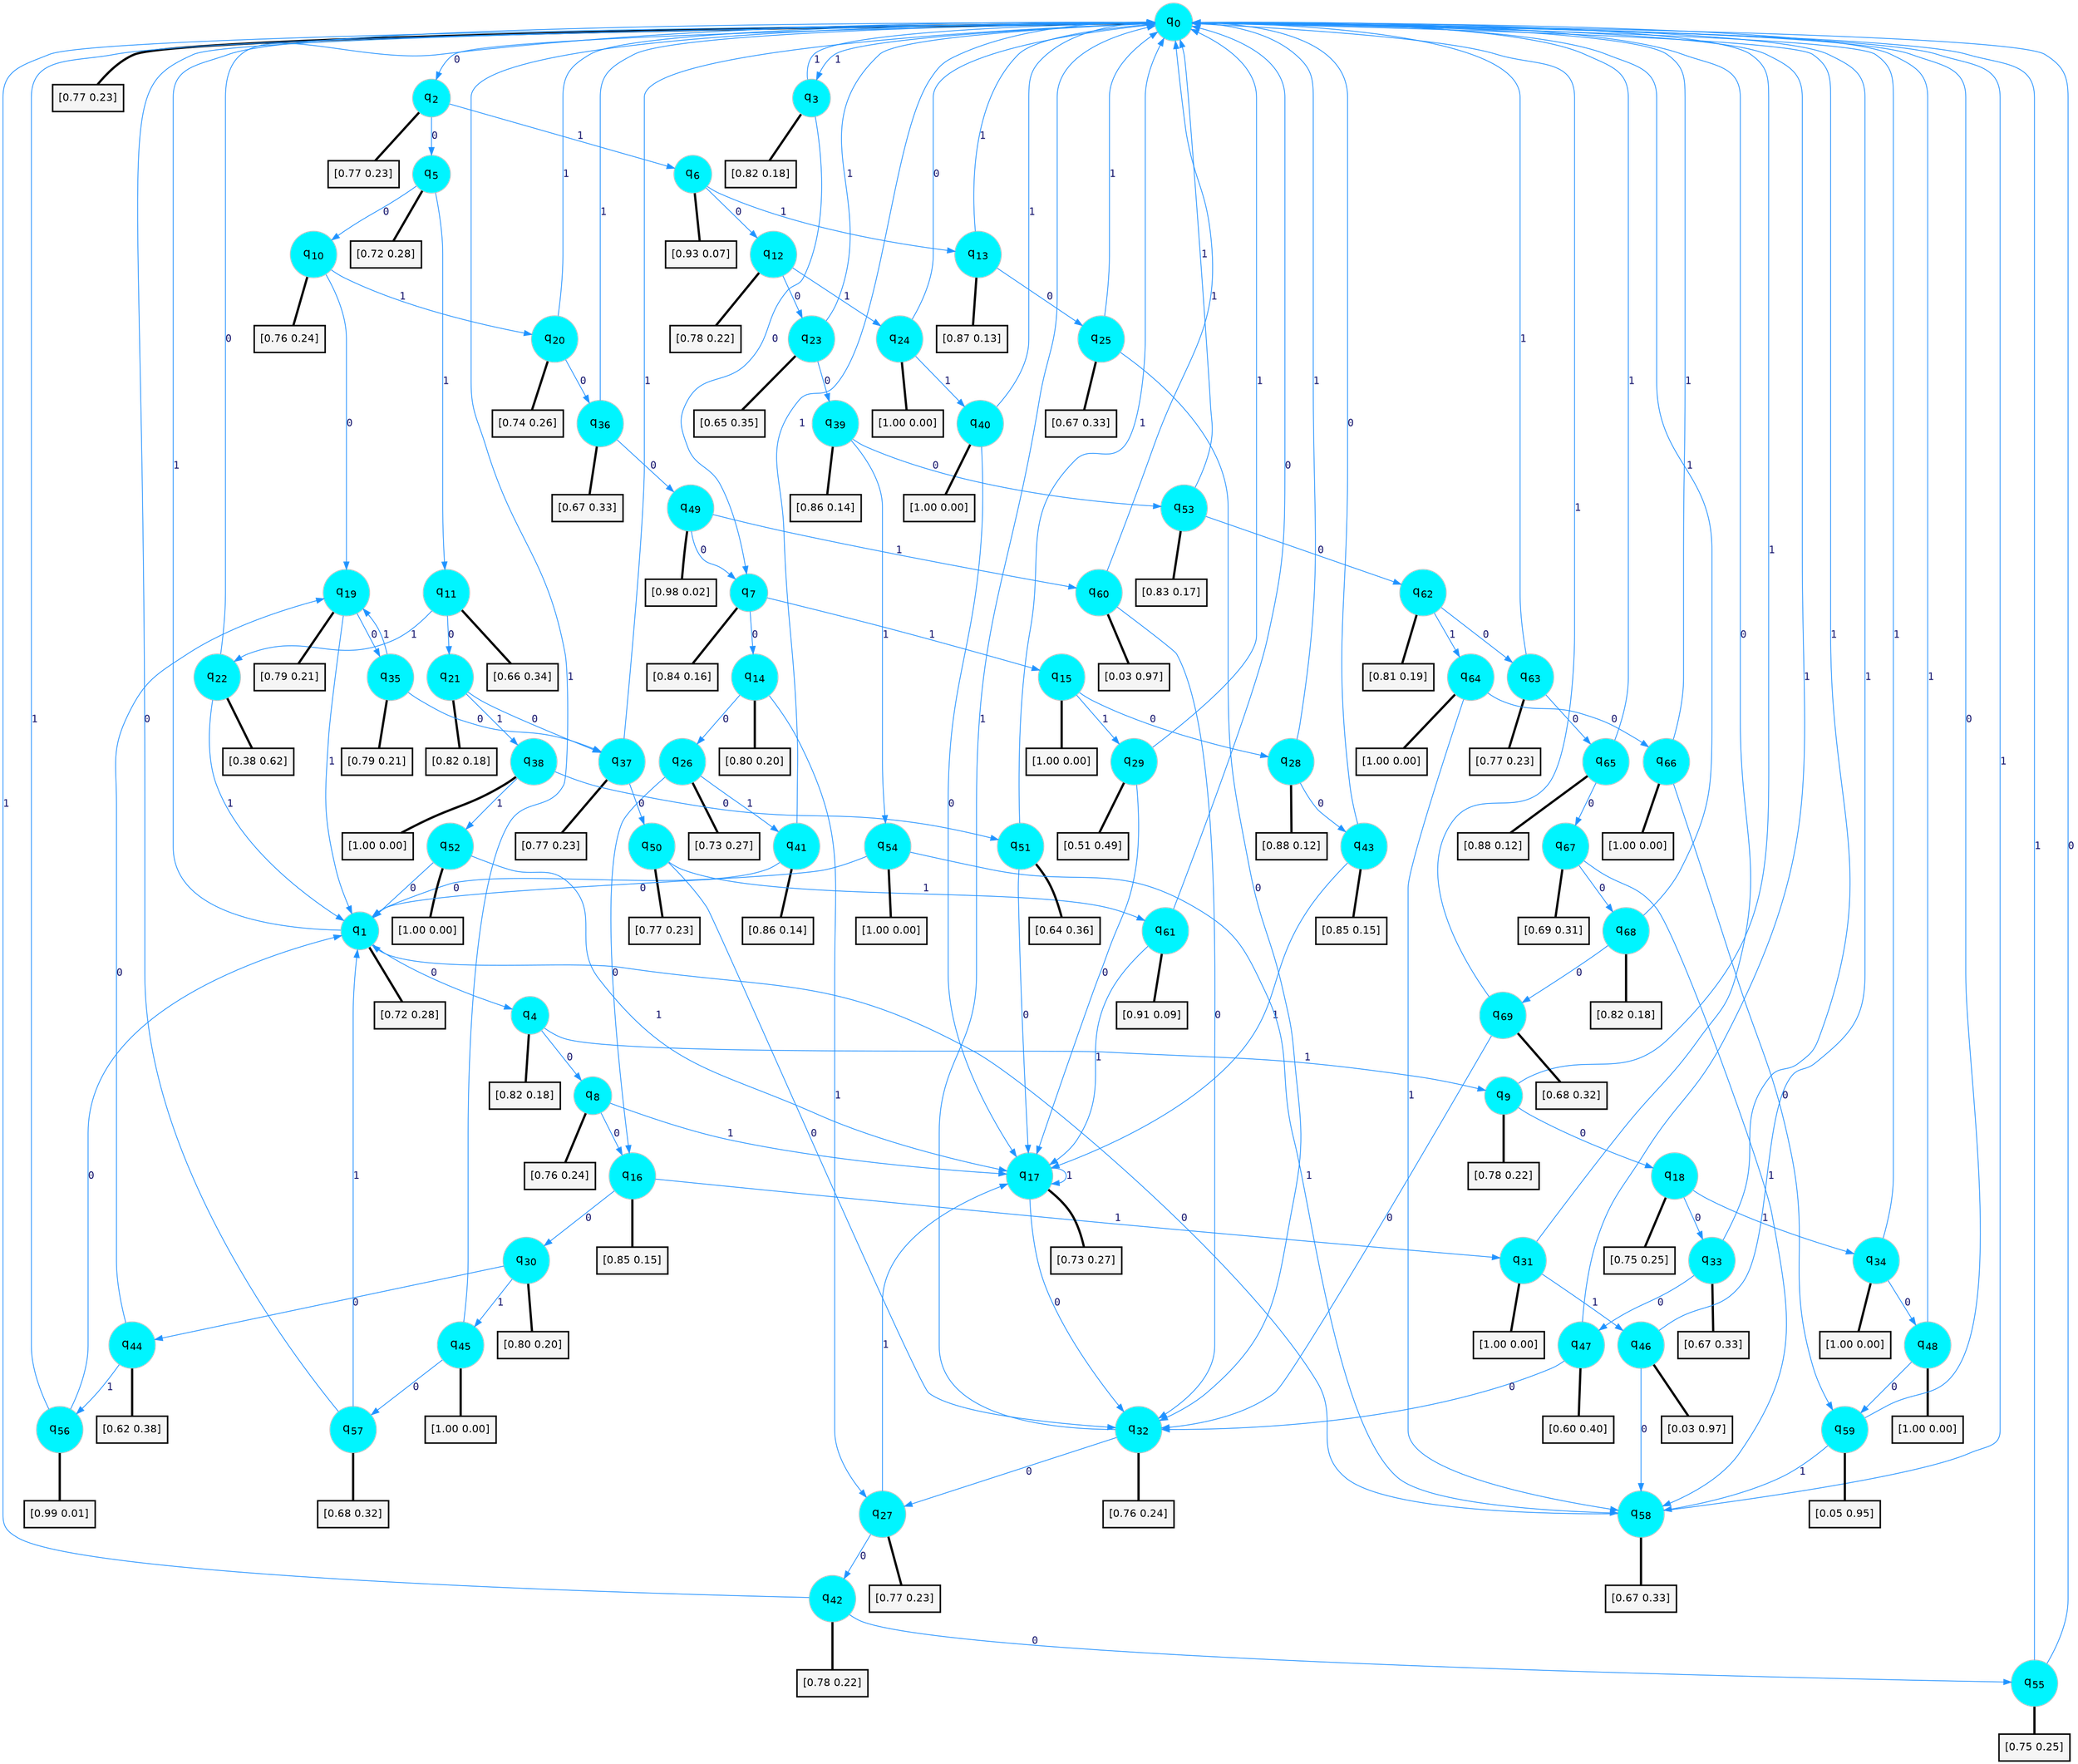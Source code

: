digraph G {
graph [
bgcolor=transparent, dpi=300, rankdir=TD, size="40,25"];
node [
color=gray, fillcolor=turquoise1, fontcolor=black, fontname=Helvetica, fontsize=16, fontweight=bold, shape=circle, style=filled];
edge [
arrowsize=1, color=dodgerblue1, fontcolor=midnightblue, fontname=courier, fontweight=bold, penwidth=1, style=solid, weight=20];
0[label=<q<SUB>0</SUB>>];
1[label=<q<SUB>1</SUB>>];
2[label=<q<SUB>2</SUB>>];
3[label=<q<SUB>3</SUB>>];
4[label=<q<SUB>4</SUB>>];
5[label=<q<SUB>5</SUB>>];
6[label=<q<SUB>6</SUB>>];
7[label=<q<SUB>7</SUB>>];
8[label=<q<SUB>8</SUB>>];
9[label=<q<SUB>9</SUB>>];
10[label=<q<SUB>10</SUB>>];
11[label=<q<SUB>11</SUB>>];
12[label=<q<SUB>12</SUB>>];
13[label=<q<SUB>13</SUB>>];
14[label=<q<SUB>14</SUB>>];
15[label=<q<SUB>15</SUB>>];
16[label=<q<SUB>16</SUB>>];
17[label=<q<SUB>17</SUB>>];
18[label=<q<SUB>18</SUB>>];
19[label=<q<SUB>19</SUB>>];
20[label=<q<SUB>20</SUB>>];
21[label=<q<SUB>21</SUB>>];
22[label=<q<SUB>22</SUB>>];
23[label=<q<SUB>23</SUB>>];
24[label=<q<SUB>24</SUB>>];
25[label=<q<SUB>25</SUB>>];
26[label=<q<SUB>26</SUB>>];
27[label=<q<SUB>27</SUB>>];
28[label=<q<SUB>28</SUB>>];
29[label=<q<SUB>29</SUB>>];
30[label=<q<SUB>30</SUB>>];
31[label=<q<SUB>31</SUB>>];
32[label=<q<SUB>32</SUB>>];
33[label=<q<SUB>33</SUB>>];
34[label=<q<SUB>34</SUB>>];
35[label=<q<SUB>35</SUB>>];
36[label=<q<SUB>36</SUB>>];
37[label=<q<SUB>37</SUB>>];
38[label=<q<SUB>38</SUB>>];
39[label=<q<SUB>39</SUB>>];
40[label=<q<SUB>40</SUB>>];
41[label=<q<SUB>41</SUB>>];
42[label=<q<SUB>42</SUB>>];
43[label=<q<SUB>43</SUB>>];
44[label=<q<SUB>44</SUB>>];
45[label=<q<SUB>45</SUB>>];
46[label=<q<SUB>46</SUB>>];
47[label=<q<SUB>47</SUB>>];
48[label=<q<SUB>48</SUB>>];
49[label=<q<SUB>49</SUB>>];
50[label=<q<SUB>50</SUB>>];
51[label=<q<SUB>51</SUB>>];
52[label=<q<SUB>52</SUB>>];
53[label=<q<SUB>53</SUB>>];
54[label=<q<SUB>54</SUB>>];
55[label=<q<SUB>55</SUB>>];
56[label=<q<SUB>56</SUB>>];
57[label=<q<SUB>57</SUB>>];
58[label=<q<SUB>58</SUB>>];
59[label=<q<SUB>59</SUB>>];
60[label=<q<SUB>60</SUB>>];
61[label=<q<SUB>61</SUB>>];
62[label=<q<SUB>62</SUB>>];
63[label=<q<SUB>63</SUB>>];
64[label=<q<SUB>64</SUB>>];
65[label=<q<SUB>65</SUB>>];
66[label=<q<SUB>66</SUB>>];
67[label=<q<SUB>67</SUB>>];
68[label=<q<SUB>68</SUB>>];
69[label=<q<SUB>69</SUB>>];
70[label="[0.77 0.23]", shape=box,fontcolor=black, fontname=Helvetica, fontsize=14, penwidth=2, fillcolor=whitesmoke,color=black];
71[label="[0.72 0.28]", shape=box,fontcolor=black, fontname=Helvetica, fontsize=14, penwidth=2, fillcolor=whitesmoke,color=black];
72[label="[0.77 0.23]", shape=box,fontcolor=black, fontname=Helvetica, fontsize=14, penwidth=2, fillcolor=whitesmoke,color=black];
73[label="[0.82 0.18]", shape=box,fontcolor=black, fontname=Helvetica, fontsize=14, penwidth=2, fillcolor=whitesmoke,color=black];
74[label="[0.82 0.18]", shape=box,fontcolor=black, fontname=Helvetica, fontsize=14, penwidth=2, fillcolor=whitesmoke,color=black];
75[label="[0.72 0.28]", shape=box,fontcolor=black, fontname=Helvetica, fontsize=14, penwidth=2, fillcolor=whitesmoke,color=black];
76[label="[0.93 0.07]", shape=box,fontcolor=black, fontname=Helvetica, fontsize=14, penwidth=2, fillcolor=whitesmoke,color=black];
77[label="[0.84 0.16]", shape=box,fontcolor=black, fontname=Helvetica, fontsize=14, penwidth=2, fillcolor=whitesmoke,color=black];
78[label="[0.76 0.24]", shape=box,fontcolor=black, fontname=Helvetica, fontsize=14, penwidth=2, fillcolor=whitesmoke,color=black];
79[label="[0.78 0.22]", shape=box,fontcolor=black, fontname=Helvetica, fontsize=14, penwidth=2, fillcolor=whitesmoke,color=black];
80[label="[0.76 0.24]", shape=box,fontcolor=black, fontname=Helvetica, fontsize=14, penwidth=2, fillcolor=whitesmoke,color=black];
81[label="[0.66 0.34]", shape=box,fontcolor=black, fontname=Helvetica, fontsize=14, penwidth=2, fillcolor=whitesmoke,color=black];
82[label="[0.78 0.22]", shape=box,fontcolor=black, fontname=Helvetica, fontsize=14, penwidth=2, fillcolor=whitesmoke,color=black];
83[label="[0.87 0.13]", shape=box,fontcolor=black, fontname=Helvetica, fontsize=14, penwidth=2, fillcolor=whitesmoke,color=black];
84[label="[0.80 0.20]", shape=box,fontcolor=black, fontname=Helvetica, fontsize=14, penwidth=2, fillcolor=whitesmoke,color=black];
85[label="[1.00 0.00]", shape=box,fontcolor=black, fontname=Helvetica, fontsize=14, penwidth=2, fillcolor=whitesmoke,color=black];
86[label="[0.85 0.15]", shape=box,fontcolor=black, fontname=Helvetica, fontsize=14, penwidth=2, fillcolor=whitesmoke,color=black];
87[label="[0.73 0.27]", shape=box,fontcolor=black, fontname=Helvetica, fontsize=14, penwidth=2, fillcolor=whitesmoke,color=black];
88[label="[0.75 0.25]", shape=box,fontcolor=black, fontname=Helvetica, fontsize=14, penwidth=2, fillcolor=whitesmoke,color=black];
89[label="[0.79 0.21]", shape=box,fontcolor=black, fontname=Helvetica, fontsize=14, penwidth=2, fillcolor=whitesmoke,color=black];
90[label="[0.74 0.26]", shape=box,fontcolor=black, fontname=Helvetica, fontsize=14, penwidth=2, fillcolor=whitesmoke,color=black];
91[label="[0.82 0.18]", shape=box,fontcolor=black, fontname=Helvetica, fontsize=14, penwidth=2, fillcolor=whitesmoke,color=black];
92[label="[0.38 0.62]", shape=box,fontcolor=black, fontname=Helvetica, fontsize=14, penwidth=2, fillcolor=whitesmoke,color=black];
93[label="[0.65 0.35]", shape=box,fontcolor=black, fontname=Helvetica, fontsize=14, penwidth=2, fillcolor=whitesmoke,color=black];
94[label="[1.00 0.00]", shape=box,fontcolor=black, fontname=Helvetica, fontsize=14, penwidth=2, fillcolor=whitesmoke,color=black];
95[label="[0.67 0.33]", shape=box,fontcolor=black, fontname=Helvetica, fontsize=14, penwidth=2, fillcolor=whitesmoke,color=black];
96[label="[0.73 0.27]", shape=box,fontcolor=black, fontname=Helvetica, fontsize=14, penwidth=2, fillcolor=whitesmoke,color=black];
97[label="[0.77 0.23]", shape=box,fontcolor=black, fontname=Helvetica, fontsize=14, penwidth=2, fillcolor=whitesmoke,color=black];
98[label="[0.88 0.12]", shape=box,fontcolor=black, fontname=Helvetica, fontsize=14, penwidth=2, fillcolor=whitesmoke,color=black];
99[label="[0.51 0.49]", shape=box,fontcolor=black, fontname=Helvetica, fontsize=14, penwidth=2, fillcolor=whitesmoke,color=black];
100[label="[0.80 0.20]", shape=box,fontcolor=black, fontname=Helvetica, fontsize=14, penwidth=2, fillcolor=whitesmoke,color=black];
101[label="[1.00 0.00]", shape=box,fontcolor=black, fontname=Helvetica, fontsize=14, penwidth=2, fillcolor=whitesmoke,color=black];
102[label="[0.76 0.24]", shape=box,fontcolor=black, fontname=Helvetica, fontsize=14, penwidth=2, fillcolor=whitesmoke,color=black];
103[label="[0.67 0.33]", shape=box,fontcolor=black, fontname=Helvetica, fontsize=14, penwidth=2, fillcolor=whitesmoke,color=black];
104[label="[1.00 0.00]", shape=box,fontcolor=black, fontname=Helvetica, fontsize=14, penwidth=2, fillcolor=whitesmoke,color=black];
105[label="[0.79 0.21]", shape=box,fontcolor=black, fontname=Helvetica, fontsize=14, penwidth=2, fillcolor=whitesmoke,color=black];
106[label="[0.67 0.33]", shape=box,fontcolor=black, fontname=Helvetica, fontsize=14, penwidth=2, fillcolor=whitesmoke,color=black];
107[label="[0.77 0.23]", shape=box,fontcolor=black, fontname=Helvetica, fontsize=14, penwidth=2, fillcolor=whitesmoke,color=black];
108[label="[1.00 0.00]", shape=box,fontcolor=black, fontname=Helvetica, fontsize=14, penwidth=2, fillcolor=whitesmoke,color=black];
109[label="[0.86 0.14]", shape=box,fontcolor=black, fontname=Helvetica, fontsize=14, penwidth=2, fillcolor=whitesmoke,color=black];
110[label="[1.00 0.00]", shape=box,fontcolor=black, fontname=Helvetica, fontsize=14, penwidth=2, fillcolor=whitesmoke,color=black];
111[label="[0.86 0.14]", shape=box,fontcolor=black, fontname=Helvetica, fontsize=14, penwidth=2, fillcolor=whitesmoke,color=black];
112[label="[0.78 0.22]", shape=box,fontcolor=black, fontname=Helvetica, fontsize=14, penwidth=2, fillcolor=whitesmoke,color=black];
113[label="[0.85 0.15]", shape=box,fontcolor=black, fontname=Helvetica, fontsize=14, penwidth=2, fillcolor=whitesmoke,color=black];
114[label="[0.62 0.38]", shape=box,fontcolor=black, fontname=Helvetica, fontsize=14, penwidth=2, fillcolor=whitesmoke,color=black];
115[label="[1.00 0.00]", shape=box,fontcolor=black, fontname=Helvetica, fontsize=14, penwidth=2, fillcolor=whitesmoke,color=black];
116[label="[0.03 0.97]", shape=box,fontcolor=black, fontname=Helvetica, fontsize=14, penwidth=2, fillcolor=whitesmoke,color=black];
117[label="[0.60 0.40]", shape=box,fontcolor=black, fontname=Helvetica, fontsize=14, penwidth=2, fillcolor=whitesmoke,color=black];
118[label="[1.00 0.00]", shape=box,fontcolor=black, fontname=Helvetica, fontsize=14, penwidth=2, fillcolor=whitesmoke,color=black];
119[label="[0.98 0.02]", shape=box,fontcolor=black, fontname=Helvetica, fontsize=14, penwidth=2, fillcolor=whitesmoke,color=black];
120[label="[0.77 0.23]", shape=box,fontcolor=black, fontname=Helvetica, fontsize=14, penwidth=2, fillcolor=whitesmoke,color=black];
121[label="[0.64 0.36]", shape=box,fontcolor=black, fontname=Helvetica, fontsize=14, penwidth=2, fillcolor=whitesmoke,color=black];
122[label="[1.00 0.00]", shape=box,fontcolor=black, fontname=Helvetica, fontsize=14, penwidth=2, fillcolor=whitesmoke,color=black];
123[label="[0.83 0.17]", shape=box,fontcolor=black, fontname=Helvetica, fontsize=14, penwidth=2, fillcolor=whitesmoke,color=black];
124[label="[1.00 0.00]", shape=box,fontcolor=black, fontname=Helvetica, fontsize=14, penwidth=2, fillcolor=whitesmoke,color=black];
125[label="[0.75 0.25]", shape=box,fontcolor=black, fontname=Helvetica, fontsize=14, penwidth=2, fillcolor=whitesmoke,color=black];
126[label="[0.99 0.01]", shape=box,fontcolor=black, fontname=Helvetica, fontsize=14, penwidth=2, fillcolor=whitesmoke,color=black];
127[label="[0.68 0.32]", shape=box,fontcolor=black, fontname=Helvetica, fontsize=14, penwidth=2, fillcolor=whitesmoke,color=black];
128[label="[0.67 0.33]", shape=box,fontcolor=black, fontname=Helvetica, fontsize=14, penwidth=2, fillcolor=whitesmoke,color=black];
129[label="[0.05 0.95]", shape=box,fontcolor=black, fontname=Helvetica, fontsize=14, penwidth=2, fillcolor=whitesmoke,color=black];
130[label="[0.03 0.97]", shape=box,fontcolor=black, fontname=Helvetica, fontsize=14, penwidth=2, fillcolor=whitesmoke,color=black];
131[label="[0.91 0.09]", shape=box,fontcolor=black, fontname=Helvetica, fontsize=14, penwidth=2, fillcolor=whitesmoke,color=black];
132[label="[0.81 0.19]", shape=box,fontcolor=black, fontname=Helvetica, fontsize=14, penwidth=2, fillcolor=whitesmoke,color=black];
133[label="[0.77 0.23]", shape=box,fontcolor=black, fontname=Helvetica, fontsize=14, penwidth=2, fillcolor=whitesmoke,color=black];
134[label="[1.00 0.00]", shape=box,fontcolor=black, fontname=Helvetica, fontsize=14, penwidth=2, fillcolor=whitesmoke,color=black];
135[label="[0.88 0.12]", shape=box,fontcolor=black, fontname=Helvetica, fontsize=14, penwidth=2, fillcolor=whitesmoke,color=black];
136[label="[1.00 0.00]", shape=box,fontcolor=black, fontname=Helvetica, fontsize=14, penwidth=2, fillcolor=whitesmoke,color=black];
137[label="[0.69 0.31]", shape=box,fontcolor=black, fontname=Helvetica, fontsize=14, penwidth=2, fillcolor=whitesmoke,color=black];
138[label="[0.82 0.18]", shape=box,fontcolor=black, fontname=Helvetica, fontsize=14, penwidth=2, fillcolor=whitesmoke,color=black];
139[label="[0.68 0.32]", shape=box,fontcolor=black, fontname=Helvetica, fontsize=14, penwidth=2, fillcolor=whitesmoke,color=black];
0->2 [label=0];
0->3 [label=1];
0->70 [arrowhead=none, penwidth=3,color=black];
1->4 [label=0];
1->0 [label=1];
1->71 [arrowhead=none, penwidth=3,color=black];
2->5 [label=0];
2->6 [label=1];
2->72 [arrowhead=none, penwidth=3,color=black];
3->7 [label=0];
3->0 [label=1];
3->73 [arrowhead=none, penwidth=3,color=black];
4->8 [label=0];
4->9 [label=1];
4->74 [arrowhead=none, penwidth=3,color=black];
5->10 [label=0];
5->11 [label=1];
5->75 [arrowhead=none, penwidth=3,color=black];
6->12 [label=0];
6->13 [label=1];
6->76 [arrowhead=none, penwidth=3,color=black];
7->14 [label=0];
7->15 [label=1];
7->77 [arrowhead=none, penwidth=3,color=black];
8->16 [label=0];
8->17 [label=1];
8->78 [arrowhead=none, penwidth=3,color=black];
9->18 [label=0];
9->0 [label=1];
9->79 [arrowhead=none, penwidth=3,color=black];
10->19 [label=0];
10->20 [label=1];
10->80 [arrowhead=none, penwidth=3,color=black];
11->21 [label=0];
11->22 [label=1];
11->81 [arrowhead=none, penwidth=3,color=black];
12->23 [label=0];
12->24 [label=1];
12->82 [arrowhead=none, penwidth=3,color=black];
13->25 [label=0];
13->0 [label=1];
13->83 [arrowhead=none, penwidth=3,color=black];
14->26 [label=0];
14->27 [label=1];
14->84 [arrowhead=none, penwidth=3,color=black];
15->28 [label=0];
15->29 [label=1];
15->85 [arrowhead=none, penwidth=3,color=black];
16->30 [label=0];
16->31 [label=1];
16->86 [arrowhead=none, penwidth=3,color=black];
17->32 [label=0];
17->17 [label=1];
17->87 [arrowhead=none, penwidth=3,color=black];
18->33 [label=0];
18->34 [label=1];
18->88 [arrowhead=none, penwidth=3,color=black];
19->35 [label=0];
19->1 [label=1];
19->89 [arrowhead=none, penwidth=3,color=black];
20->36 [label=0];
20->0 [label=1];
20->90 [arrowhead=none, penwidth=3,color=black];
21->37 [label=0];
21->38 [label=1];
21->91 [arrowhead=none, penwidth=3,color=black];
22->0 [label=0];
22->1 [label=1];
22->92 [arrowhead=none, penwidth=3,color=black];
23->39 [label=0];
23->0 [label=1];
23->93 [arrowhead=none, penwidth=3,color=black];
24->0 [label=0];
24->40 [label=1];
24->94 [arrowhead=none, penwidth=3,color=black];
25->32 [label=0];
25->0 [label=1];
25->95 [arrowhead=none, penwidth=3,color=black];
26->16 [label=0];
26->41 [label=1];
26->96 [arrowhead=none, penwidth=3,color=black];
27->42 [label=0];
27->17 [label=1];
27->97 [arrowhead=none, penwidth=3,color=black];
28->43 [label=0];
28->0 [label=1];
28->98 [arrowhead=none, penwidth=3,color=black];
29->17 [label=0];
29->0 [label=1];
29->99 [arrowhead=none, penwidth=3,color=black];
30->44 [label=0];
30->45 [label=1];
30->100 [arrowhead=none, penwidth=3,color=black];
31->0 [label=0];
31->46 [label=1];
31->101 [arrowhead=none, penwidth=3,color=black];
32->27 [label=0];
32->0 [label=1];
32->102 [arrowhead=none, penwidth=3,color=black];
33->47 [label=0];
33->0 [label=1];
33->103 [arrowhead=none, penwidth=3,color=black];
34->48 [label=0];
34->0 [label=1];
34->104 [arrowhead=none, penwidth=3,color=black];
35->37 [label=0];
35->19 [label=1];
35->105 [arrowhead=none, penwidth=3,color=black];
36->49 [label=0];
36->0 [label=1];
36->106 [arrowhead=none, penwidth=3,color=black];
37->50 [label=0];
37->0 [label=1];
37->107 [arrowhead=none, penwidth=3,color=black];
38->51 [label=0];
38->52 [label=1];
38->108 [arrowhead=none, penwidth=3,color=black];
39->53 [label=0];
39->54 [label=1];
39->109 [arrowhead=none, penwidth=3,color=black];
40->17 [label=0];
40->0 [label=1];
40->110 [arrowhead=none, penwidth=3,color=black];
41->1 [label=0];
41->0 [label=1];
41->111 [arrowhead=none, penwidth=3,color=black];
42->55 [label=0];
42->0 [label=1];
42->112 [arrowhead=none, penwidth=3,color=black];
43->0 [label=0];
43->17 [label=1];
43->113 [arrowhead=none, penwidth=3,color=black];
44->19 [label=0];
44->56 [label=1];
44->114 [arrowhead=none, penwidth=3,color=black];
45->57 [label=0];
45->0 [label=1];
45->115 [arrowhead=none, penwidth=3,color=black];
46->58 [label=0];
46->0 [label=1];
46->116 [arrowhead=none, penwidth=3,color=black];
47->32 [label=0];
47->0 [label=1];
47->117 [arrowhead=none, penwidth=3,color=black];
48->59 [label=0];
48->0 [label=1];
48->118 [arrowhead=none, penwidth=3,color=black];
49->7 [label=0];
49->60 [label=1];
49->119 [arrowhead=none, penwidth=3,color=black];
50->32 [label=0];
50->61 [label=1];
50->120 [arrowhead=none, penwidth=3,color=black];
51->17 [label=0];
51->0 [label=1];
51->121 [arrowhead=none, penwidth=3,color=black];
52->1 [label=0];
52->17 [label=1];
52->122 [arrowhead=none, penwidth=3,color=black];
53->62 [label=0];
53->0 [label=1];
53->123 [arrowhead=none, penwidth=3,color=black];
54->1 [label=0];
54->58 [label=1];
54->124 [arrowhead=none, penwidth=3,color=black];
55->0 [label=0];
55->0 [label=1];
55->125 [arrowhead=none, penwidth=3,color=black];
56->1 [label=0];
56->0 [label=1];
56->126 [arrowhead=none, penwidth=3,color=black];
57->0 [label=0];
57->1 [label=1];
57->127 [arrowhead=none, penwidth=3,color=black];
58->1 [label=0];
58->0 [label=1];
58->128 [arrowhead=none, penwidth=3,color=black];
59->0 [label=0];
59->58 [label=1];
59->129 [arrowhead=none, penwidth=3,color=black];
60->32 [label=0];
60->0 [label=1];
60->130 [arrowhead=none, penwidth=3,color=black];
61->0 [label=0];
61->17 [label=1];
61->131 [arrowhead=none, penwidth=3,color=black];
62->63 [label=0];
62->64 [label=1];
62->132 [arrowhead=none, penwidth=3,color=black];
63->65 [label=0];
63->0 [label=1];
63->133 [arrowhead=none, penwidth=3,color=black];
64->66 [label=0];
64->58 [label=1];
64->134 [arrowhead=none, penwidth=3,color=black];
65->67 [label=0];
65->0 [label=1];
65->135 [arrowhead=none, penwidth=3,color=black];
66->59 [label=0];
66->0 [label=1];
66->136 [arrowhead=none, penwidth=3,color=black];
67->68 [label=0];
67->58 [label=1];
67->137 [arrowhead=none, penwidth=3,color=black];
68->69 [label=0];
68->0 [label=1];
68->138 [arrowhead=none, penwidth=3,color=black];
69->32 [label=0];
69->0 [label=1];
69->139 [arrowhead=none, penwidth=3,color=black];
}
